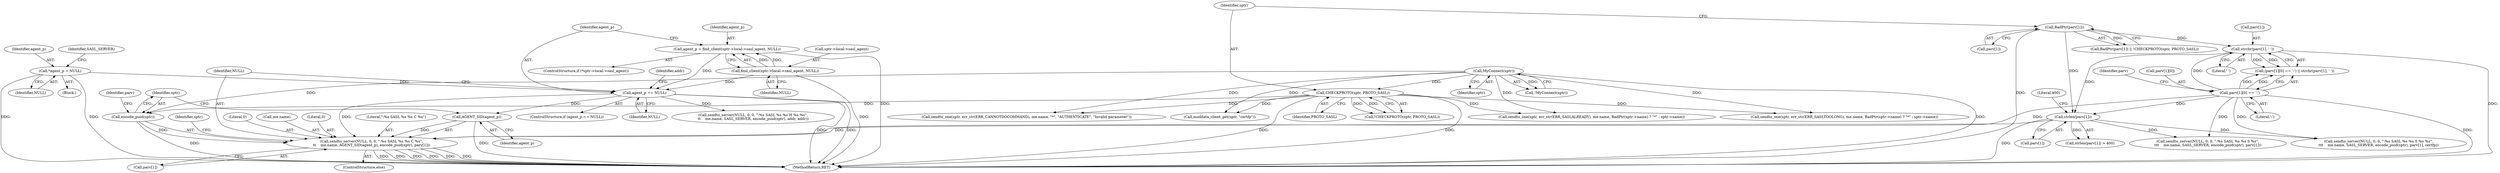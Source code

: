 digraph "0_unrealircd_f473e355e1dc422c4f019dbf86bc50ba1a34a766@API" {
"1000290" [label="(Call,sendto_server(NULL, 0, 0, \":%s SASL %s %s C %s\",\n\t\t    me.name, AGENT_SID(agent_p), encode_puid(sptr), parv[1]))"];
"1000222" [label="(Call,agent_p == NULL)"];
"1000212" [label="(Call,agent_p = find_client(sptr->local->sasl_agent, NULL))"];
"1000214" [label="(Call,find_client(sptr->local->sasl_agent, NULL))"];
"1000105" [label="(Call,*agent_p = NULL)"];
"1000298" [label="(Call,AGENT_SID(agent_p))"];
"1000300" [label="(Call,encode_puid(sptr))"];
"1000122" [label="(Call,CHECKPROTO(sptr, PROTO_SASL))"];
"1000114" [label="(Call,MyConnect(sptr))"];
"1000181" [label="(Call,strlen(parv[1]))"];
"1000154" [label="(Call,parv[1][0] == ':')"];
"1000117" [label="(Call,BadPtr(parv[1]))"];
"1000161" [label="(Call,strchr(parv[1], ' '))"];
"1000244" [label="(Call,sendto_server(NULL, 0, 0, \":%s SASL %s %s H %s %s\",\n\t\t    me.name, SASL_SERVER, encode_puid(sptr), addr, addr))"];
"1000154" [label="(Call,parv[1][0] == ':')"];
"1000259" [label="(Call,sendto_server(NULL, 0, 0, \":%s SASL %s %s S %s %s\",\n\t\t\t    me.name, SASL_SERVER, encode_puid(sptr), parv[1], certfp))"];
"1000228" [label="(Identifier,addr)"];
"1000180" [label="(Call,strlen(parv[1]) > 400)"];
"1000294" [label="(Literal,\":%s SASL %s %s C %s\")"];
"1000162" [label="(Call,parv[1])"];
"1000117" [label="(Call,BadPtr(parv[1]))"];
"1000105" [label="(Call,*agent_p = NULL)"];
"1000153" [label="(Call,(parv[1][0] == ':') || strchr(parv[1], ' '))"];
"1000103" [label="(Block,)"];
"1000115" [label="(Identifier,sptr)"];
"1000123" [label="(Identifier,sptr)"];
"1000163" [label="(Identifier,parv)"];
"1000155" [label="(Call,parv[1][0])"];
"1000118" [label="(Call,parv[1])"];
"1000161" [label="(Call,strchr(parv[1], ' '))"];
"1000300" [label="(Call,encode_puid(sptr))"];
"1000301" [label="(Identifier,sptr)"];
"1000308" [label="(Identifier,sptr)"];
"1000223" [label="(Identifier,agent_p)"];
"1000113" [label="(Call,!MyConnect(sptr))"];
"1000111" [label="(Identifier,SASL_SERVER)"];
"1000160" [label="(Literal,':')"];
"1000106" [label="(Identifier,agent_p)"];
"1000275" [label="(Call,sendto_server(NULL, 0, 0, \":%s SASL %s %s S %s\",\n\t\t\t    me.name, SASL_SERVER, encode_puid(sptr), parv[1]))"];
"1000185" [label="(Literal,400)"];
"1000222" [label="(Call,agent_p == NULL)"];
"1000290" [label="(Call,sendto_server(NULL, 0, 0, \":%s SASL %s %s C %s\",\n\t\t    me.name, AGENT_SID(agent_p), encode_puid(sptr), parv[1]))"];
"1000165" [label="(Literal,' ')"];
"1000107" [label="(Identifier,NULL)"];
"1000221" [label="(ControlStructure,if (agent_p == NULL))"];
"1000134" [label="(Call,sendto_one(sptr, err_str(ERR_SASLALREADY), me.name, BadPtr(sptr->name) ? \"*\" : sptr->name))"];
"1000313" [label="(MethodReturn,RET)"];
"1000298" [label="(Call,AGENT_SID(agent_p))"];
"1000220" [label="(Identifier,NULL)"];
"1000122" [label="(Call,CHECKPROTO(sptr, PROTO_SASL))"];
"1000187" [label="(Call,sendto_one(sptr, err_str(ERR_SASLTOOLONG), me.name, BadPtr(sptr->name) ? \"*\" : sptr->name))"];
"1000292" [label="(Literal,0)"];
"1000303" [label="(Identifier,parv)"];
"1000241" [label="(Call,moddata_client_get(sptr, \"certfp\"))"];
"1000116" [label="(Call,BadPtr(parv[1]) || !CHECKPROTO(sptr, PROTO_SASL))"];
"1000212" [label="(Call,agent_p = find_client(sptr->local->sasl_agent, NULL))"];
"1000214" [label="(Call,find_client(sptr->local->sasl_agent, NULL))"];
"1000167" [label="(Call,sendto_one(sptr, err_str(ERR_CANNOTDOCOMMAND), me.name, \"*\", \"AUTHENTICATE\", \"Invalid parameter\"))"];
"1000295" [label="(Call,me.name)"];
"1000114" [label="(Call,MyConnect(sptr))"];
"1000224" [label="(Identifier,NULL)"];
"1000289" [label="(ControlStructure,else)"];
"1000181" [label="(Call,strlen(parv[1]))"];
"1000302" [label="(Call,parv[1])"];
"1000299" [label="(Identifier,agent_p)"];
"1000121" [label="(Call,!CHECKPROTO(sptr, PROTO_SASL))"];
"1000291" [label="(Identifier,NULL)"];
"1000213" [label="(Identifier,agent_p)"];
"1000182" [label="(Call,parv[1])"];
"1000205" [label="(ControlStructure,if (*sptr->local->sasl_agent))"];
"1000124" [label="(Identifier,PROTO_SASL)"];
"1000293" [label="(Literal,0)"];
"1000215" [label="(Call,sptr->local->sasl_agent)"];
"1000290" -> "1000289"  [label="AST: "];
"1000290" -> "1000302"  [label="CFG: "];
"1000291" -> "1000290"  [label="AST: "];
"1000292" -> "1000290"  [label="AST: "];
"1000293" -> "1000290"  [label="AST: "];
"1000294" -> "1000290"  [label="AST: "];
"1000295" -> "1000290"  [label="AST: "];
"1000298" -> "1000290"  [label="AST: "];
"1000300" -> "1000290"  [label="AST: "];
"1000302" -> "1000290"  [label="AST: "];
"1000308" -> "1000290"  [label="CFG: "];
"1000290" -> "1000313"  [label="DDG: "];
"1000290" -> "1000313"  [label="DDG: "];
"1000290" -> "1000313"  [label="DDG: "];
"1000290" -> "1000313"  [label="DDG: "];
"1000290" -> "1000313"  [label="DDG: "];
"1000290" -> "1000313"  [label="DDG: "];
"1000222" -> "1000290"  [label="DDG: "];
"1000298" -> "1000290"  [label="DDG: "];
"1000300" -> "1000290"  [label="DDG: "];
"1000181" -> "1000290"  [label="DDG: "];
"1000154" -> "1000290"  [label="DDG: "];
"1000222" -> "1000221"  [label="AST: "];
"1000222" -> "1000224"  [label="CFG: "];
"1000223" -> "1000222"  [label="AST: "];
"1000224" -> "1000222"  [label="AST: "];
"1000228" -> "1000222"  [label="CFG: "];
"1000291" -> "1000222"  [label="CFG: "];
"1000222" -> "1000313"  [label="DDG: "];
"1000222" -> "1000313"  [label="DDG: "];
"1000212" -> "1000222"  [label="DDG: "];
"1000105" -> "1000222"  [label="DDG: "];
"1000214" -> "1000222"  [label="DDG: "];
"1000222" -> "1000244"  [label="DDG: "];
"1000222" -> "1000298"  [label="DDG: "];
"1000212" -> "1000205"  [label="AST: "];
"1000212" -> "1000214"  [label="CFG: "];
"1000213" -> "1000212"  [label="AST: "];
"1000214" -> "1000212"  [label="AST: "];
"1000223" -> "1000212"  [label="CFG: "];
"1000212" -> "1000313"  [label="DDG: "];
"1000214" -> "1000212"  [label="DDG: "];
"1000214" -> "1000212"  [label="DDG: "];
"1000214" -> "1000220"  [label="CFG: "];
"1000215" -> "1000214"  [label="AST: "];
"1000220" -> "1000214"  [label="AST: "];
"1000214" -> "1000313"  [label="DDG: "];
"1000105" -> "1000103"  [label="AST: "];
"1000105" -> "1000107"  [label="CFG: "];
"1000106" -> "1000105"  [label="AST: "];
"1000107" -> "1000105"  [label="AST: "];
"1000111" -> "1000105"  [label="CFG: "];
"1000105" -> "1000313"  [label="DDG: "];
"1000105" -> "1000313"  [label="DDG: "];
"1000298" -> "1000299"  [label="CFG: "];
"1000299" -> "1000298"  [label="AST: "];
"1000301" -> "1000298"  [label="CFG: "];
"1000298" -> "1000313"  [label="DDG: "];
"1000300" -> "1000301"  [label="CFG: "];
"1000301" -> "1000300"  [label="AST: "];
"1000303" -> "1000300"  [label="CFG: "];
"1000300" -> "1000313"  [label="DDG: "];
"1000122" -> "1000300"  [label="DDG: "];
"1000114" -> "1000300"  [label="DDG: "];
"1000122" -> "1000121"  [label="AST: "];
"1000122" -> "1000124"  [label="CFG: "];
"1000123" -> "1000122"  [label="AST: "];
"1000124" -> "1000122"  [label="AST: "];
"1000121" -> "1000122"  [label="CFG: "];
"1000122" -> "1000313"  [label="DDG: "];
"1000122" -> "1000313"  [label="DDG: "];
"1000122" -> "1000121"  [label="DDG: "];
"1000122" -> "1000121"  [label="DDG: "];
"1000114" -> "1000122"  [label="DDG: "];
"1000122" -> "1000134"  [label="DDG: "];
"1000122" -> "1000167"  [label="DDG: "];
"1000122" -> "1000187"  [label="DDG: "];
"1000122" -> "1000241"  [label="DDG: "];
"1000114" -> "1000113"  [label="AST: "];
"1000114" -> "1000115"  [label="CFG: "];
"1000115" -> "1000114"  [label="AST: "];
"1000113" -> "1000114"  [label="CFG: "];
"1000114" -> "1000313"  [label="DDG: "];
"1000114" -> "1000113"  [label="DDG: "];
"1000114" -> "1000134"  [label="DDG: "];
"1000114" -> "1000167"  [label="DDG: "];
"1000114" -> "1000187"  [label="DDG: "];
"1000114" -> "1000241"  [label="DDG: "];
"1000181" -> "1000180"  [label="AST: "];
"1000181" -> "1000182"  [label="CFG: "];
"1000182" -> "1000181"  [label="AST: "];
"1000185" -> "1000181"  [label="CFG: "];
"1000181" -> "1000313"  [label="DDG: "];
"1000181" -> "1000180"  [label="DDG: "];
"1000154" -> "1000181"  [label="DDG: "];
"1000117" -> "1000181"  [label="DDG: "];
"1000161" -> "1000181"  [label="DDG: "];
"1000181" -> "1000259"  [label="DDG: "];
"1000181" -> "1000275"  [label="DDG: "];
"1000154" -> "1000153"  [label="AST: "];
"1000154" -> "1000160"  [label="CFG: "];
"1000155" -> "1000154"  [label="AST: "];
"1000160" -> "1000154"  [label="AST: "];
"1000163" -> "1000154"  [label="CFG: "];
"1000153" -> "1000154"  [label="CFG: "];
"1000154" -> "1000313"  [label="DDG: "];
"1000154" -> "1000153"  [label="DDG: "];
"1000154" -> "1000153"  [label="DDG: "];
"1000154" -> "1000161"  [label="DDG: "];
"1000154" -> "1000259"  [label="DDG: "];
"1000154" -> "1000275"  [label="DDG: "];
"1000117" -> "1000116"  [label="AST: "];
"1000117" -> "1000118"  [label="CFG: "];
"1000118" -> "1000117"  [label="AST: "];
"1000123" -> "1000117"  [label="CFG: "];
"1000116" -> "1000117"  [label="CFG: "];
"1000117" -> "1000313"  [label="DDG: "];
"1000117" -> "1000116"  [label="DDG: "];
"1000117" -> "1000161"  [label="DDG: "];
"1000161" -> "1000153"  [label="AST: "];
"1000161" -> "1000165"  [label="CFG: "];
"1000162" -> "1000161"  [label="AST: "];
"1000165" -> "1000161"  [label="AST: "];
"1000153" -> "1000161"  [label="CFG: "];
"1000161" -> "1000313"  [label="DDG: "];
"1000161" -> "1000153"  [label="DDG: "];
"1000161" -> "1000153"  [label="DDG: "];
}
